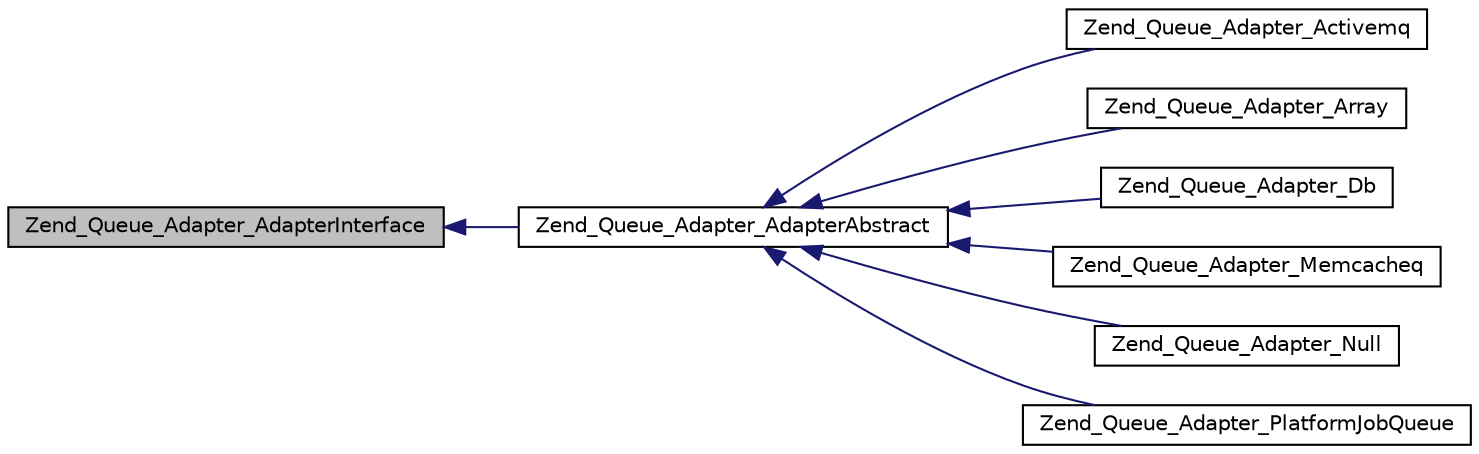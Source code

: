 digraph G
{
  edge [fontname="Helvetica",fontsize="10",labelfontname="Helvetica",labelfontsize="10"];
  node [fontname="Helvetica",fontsize="10",shape=record];
  rankdir="LR";
  Node1 [label="Zend_Queue_Adapter_AdapterInterface",height=0.2,width=0.4,color="black", fillcolor="grey75", style="filled" fontcolor="black"];
  Node1 -> Node2 [dir="back",color="midnightblue",fontsize="10",style="solid",fontname="Helvetica"];
  Node2 [label="Zend_Queue_Adapter_AdapterAbstract",height=0.2,width=0.4,color="black", fillcolor="white", style="filled",URL="$class_zend___queue___adapter___adapter_abstract.html"];
  Node2 -> Node3 [dir="back",color="midnightblue",fontsize="10",style="solid",fontname="Helvetica"];
  Node3 [label="Zend_Queue_Adapter_Activemq",height=0.2,width=0.4,color="black", fillcolor="white", style="filled",URL="$class_zend___queue___adapter___activemq.html"];
  Node2 -> Node4 [dir="back",color="midnightblue",fontsize="10",style="solid",fontname="Helvetica"];
  Node4 [label="Zend_Queue_Adapter_Array",height=0.2,width=0.4,color="black", fillcolor="white", style="filled",URL="$class_zend___queue___adapter___array.html"];
  Node2 -> Node5 [dir="back",color="midnightblue",fontsize="10",style="solid",fontname="Helvetica"];
  Node5 [label="Zend_Queue_Adapter_Db",height=0.2,width=0.4,color="black", fillcolor="white", style="filled",URL="$class_zend___queue___adapter___db.html"];
  Node2 -> Node6 [dir="back",color="midnightblue",fontsize="10",style="solid",fontname="Helvetica"];
  Node6 [label="Zend_Queue_Adapter_Memcacheq",height=0.2,width=0.4,color="black", fillcolor="white", style="filled",URL="$class_zend___queue___adapter___memcacheq.html"];
  Node2 -> Node7 [dir="back",color="midnightblue",fontsize="10",style="solid",fontname="Helvetica"];
  Node7 [label="Zend_Queue_Adapter_Null",height=0.2,width=0.4,color="black", fillcolor="white", style="filled",URL="$class_zend___queue___adapter___null.html"];
  Node2 -> Node8 [dir="back",color="midnightblue",fontsize="10",style="solid",fontname="Helvetica"];
  Node8 [label="Zend_Queue_Adapter_PlatformJobQueue",height=0.2,width=0.4,color="black", fillcolor="white", style="filled",URL="$class_zend___queue___adapter___platform_job_queue.html"];
}
